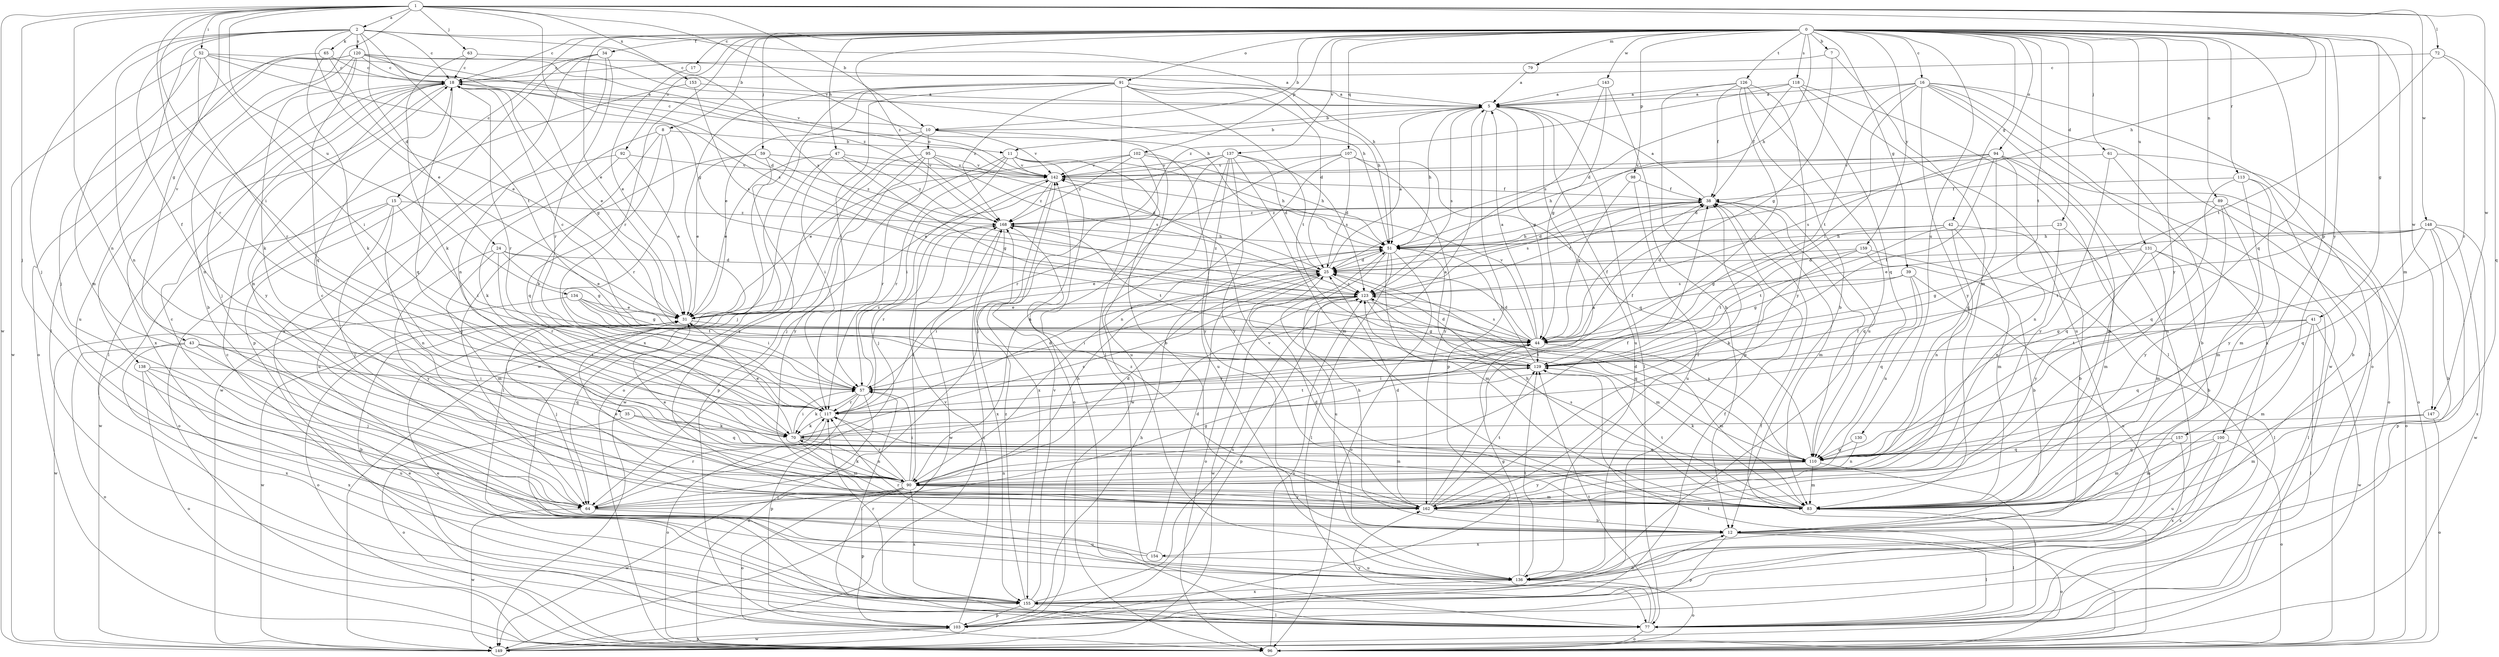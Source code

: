 strict digraph  {
0;
1;
2;
5;
7;
8;
10;
11;
12;
15;
16;
17;
18;
23;
24;
25;
31;
34;
35;
38;
39;
41;
42;
43;
44;
47;
51;
52;
57;
59;
61;
63;
64;
65;
70;
72;
77;
79;
83;
89;
90;
91;
92;
94;
95;
96;
98;
100;
102;
103;
107;
110;
113;
117;
118;
120;
123;
126;
129;
130;
131;
134;
136;
137;
138;
142;
143;
147;
148;
149;
153;
154;
155;
157;
159;
162;
168;
0 -> 7  [label=b];
0 -> 8  [label=b];
0 -> 10  [label=b];
0 -> 15  [label=c];
0 -> 16  [label=c];
0 -> 17  [label=c];
0 -> 18  [label=c];
0 -> 23  [label=d];
0 -> 31  [label=e];
0 -> 34  [label=f];
0 -> 39  [label=g];
0 -> 41  [label=g];
0 -> 42  [label=g];
0 -> 47  [label=h];
0 -> 51  [label=h];
0 -> 59  [label=j];
0 -> 61  [label=j];
0 -> 79  [label=m];
0 -> 83  [label=m];
0 -> 89  [label=n];
0 -> 91  [label=o];
0 -> 92  [label=o];
0 -> 94  [label=o];
0 -> 98  [label=p];
0 -> 100  [label=p];
0 -> 102  [label=p];
0 -> 107  [label=q];
0 -> 110  [label=q];
0 -> 113  [label=r];
0 -> 117  [label=r];
0 -> 118  [label=s];
0 -> 126  [label=t];
0 -> 129  [label=t];
0 -> 130  [label=u];
0 -> 131  [label=u];
0 -> 137  [label=v];
0 -> 143  [label=w];
0 -> 147  [label=w];
0 -> 157  [label=y];
0 -> 159  [label=y];
0 -> 162  [label=y];
0 -> 168  [label=z];
1 -> 2  [label=a];
1 -> 10  [label=b];
1 -> 43  [label=g];
1 -> 44  [label=g];
1 -> 51  [label=h];
1 -> 52  [label=i];
1 -> 57  [label=i];
1 -> 63  [label=j];
1 -> 64  [label=j];
1 -> 72  [label=l];
1 -> 90  [label=n];
1 -> 117  [label=r];
1 -> 134  [label=u];
1 -> 138  [label=v];
1 -> 142  [label=v];
1 -> 147  [label=w];
1 -> 148  [label=w];
1 -> 149  [label=w];
1 -> 153  [label=x];
2 -> 18  [label=c];
2 -> 24  [label=d];
2 -> 31  [label=e];
2 -> 35  [label=f];
2 -> 51  [label=h];
2 -> 64  [label=j];
2 -> 65  [label=k];
2 -> 77  [label=l];
2 -> 90  [label=n];
2 -> 120  [label=s];
2 -> 123  [label=s];
2 -> 129  [label=t];
5 -> 10  [label=b];
5 -> 11  [label=b];
5 -> 44  [label=g];
5 -> 51  [label=h];
5 -> 77  [label=l];
5 -> 103  [label=p];
5 -> 123  [label=s];
5 -> 136  [label=u];
7 -> 18  [label=c];
7 -> 44  [label=g];
7 -> 83  [label=m];
8 -> 11  [label=b];
8 -> 70  [label=k];
8 -> 110  [label=q];
8 -> 117  [label=r];
8 -> 149  [label=w];
10 -> 18  [label=c];
10 -> 64  [label=j];
10 -> 95  [label=o];
10 -> 96  [label=o];
10 -> 136  [label=u];
10 -> 142  [label=v];
11 -> 12  [label=b];
11 -> 51  [label=h];
11 -> 57  [label=i];
11 -> 64  [label=j];
11 -> 96  [label=o];
11 -> 117  [label=r];
11 -> 142  [label=v];
12 -> 25  [label=d];
12 -> 51  [label=h];
12 -> 77  [label=l];
12 -> 96  [label=o];
12 -> 103  [label=p];
12 -> 154  [label=x];
15 -> 57  [label=i];
15 -> 64  [label=j];
15 -> 90  [label=n];
15 -> 96  [label=o];
15 -> 149  [label=w];
15 -> 168  [label=z];
16 -> 5  [label=a];
16 -> 25  [label=d];
16 -> 57  [label=i];
16 -> 77  [label=l];
16 -> 96  [label=o];
16 -> 129  [label=t];
16 -> 136  [label=u];
16 -> 149  [label=w];
16 -> 155  [label=x];
16 -> 162  [label=y];
17 -> 31  [label=e];
18 -> 5  [label=a];
18 -> 12  [label=b];
18 -> 31  [label=e];
18 -> 44  [label=g];
18 -> 64  [label=j];
18 -> 77  [label=l];
18 -> 110  [label=q];
18 -> 117  [label=r];
18 -> 155  [label=x];
18 -> 162  [label=y];
23 -> 51  [label=h];
23 -> 83  [label=m];
23 -> 90  [label=n];
24 -> 25  [label=d];
24 -> 31  [label=e];
24 -> 44  [label=g];
24 -> 83  [label=m];
24 -> 117  [label=r];
24 -> 162  [label=y];
25 -> 5  [label=a];
25 -> 57  [label=i];
25 -> 96  [label=o];
25 -> 123  [label=s];
25 -> 168  [label=z];
31 -> 44  [label=g];
31 -> 64  [label=j];
31 -> 96  [label=o];
31 -> 123  [label=s];
31 -> 149  [label=w];
34 -> 18  [label=c];
34 -> 90  [label=n];
34 -> 103  [label=p];
34 -> 117  [label=r];
34 -> 155  [label=x];
35 -> 70  [label=k];
35 -> 96  [label=o];
35 -> 110  [label=q];
38 -> 5  [label=a];
38 -> 25  [label=d];
38 -> 83  [label=m];
38 -> 110  [label=q];
38 -> 123  [label=s];
38 -> 168  [label=z];
39 -> 44  [label=g];
39 -> 90  [label=n];
39 -> 110  [label=q];
39 -> 123  [label=s];
39 -> 136  [label=u];
41 -> 44  [label=g];
41 -> 77  [label=l];
41 -> 83  [label=m];
41 -> 110  [label=q];
41 -> 129  [label=t];
41 -> 149  [label=w];
42 -> 12  [label=b];
42 -> 44  [label=g];
42 -> 51  [label=h];
42 -> 83  [label=m];
42 -> 90  [label=n];
42 -> 129  [label=t];
43 -> 64  [label=j];
43 -> 96  [label=o];
43 -> 110  [label=q];
43 -> 129  [label=t];
43 -> 155  [label=x];
44 -> 5  [label=a];
44 -> 25  [label=d];
44 -> 38  [label=f];
44 -> 83  [label=m];
44 -> 117  [label=r];
44 -> 123  [label=s];
44 -> 129  [label=t];
44 -> 142  [label=v];
47 -> 31  [label=e];
47 -> 44  [label=g];
47 -> 57  [label=i];
47 -> 77  [label=l];
47 -> 142  [label=v];
47 -> 168  [label=z];
51 -> 25  [label=d];
51 -> 31  [label=e];
51 -> 77  [label=l];
51 -> 83  [label=m];
51 -> 96  [label=o];
51 -> 136  [label=u];
52 -> 18  [label=c];
52 -> 51  [label=h];
52 -> 57  [label=i];
52 -> 83  [label=m];
52 -> 117  [label=r];
52 -> 123  [label=s];
52 -> 149  [label=w];
57 -> 38  [label=f];
57 -> 70  [label=k];
57 -> 96  [label=o];
57 -> 103  [label=p];
57 -> 117  [label=r];
57 -> 168  [label=z];
59 -> 31  [label=e];
59 -> 64  [label=j];
59 -> 142  [label=v];
59 -> 162  [label=y];
59 -> 168  [label=z];
61 -> 12  [label=b];
61 -> 96  [label=o];
61 -> 142  [label=v];
61 -> 162  [label=y];
63 -> 5  [label=a];
63 -> 18  [label=c];
63 -> 70  [label=k];
64 -> 44  [label=g];
64 -> 51  [label=h];
64 -> 117  [label=r];
64 -> 136  [label=u];
64 -> 149  [label=w];
65 -> 18  [label=c];
65 -> 31  [label=e];
65 -> 70  [label=k];
65 -> 136  [label=u];
70 -> 5  [label=a];
70 -> 31  [label=e];
70 -> 57  [label=i];
70 -> 83  [label=m];
70 -> 90  [label=n];
70 -> 110  [label=q];
70 -> 123  [label=s];
72 -> 18  [label=c];
72 -> 110  [label=q];
72 -> 117  [label=r];
72 -> 129  [label=t];
77 -> 18  [label=c];
77 -> 31  [label=e];
77 -> 57  [label=i];
77 -> 96  [label=o];
77 -> 129  [label=t];
77 -> 142  [label=v];
77 -> 162  [label=y];
79 -> 5  [label=a];
83 -> 51  [label=h];
83 -> 77  [label=l];
83 -> 123  [label=s];
83 -> 129  [label=t];
83 -> 142  [label=v];
89 -> 83  [label=m];
89 -> 96  [label=o];
89 -> 110  [label=q];
89 -> 162  [label=y];
89 -> 168  [label=z];
90 -> 25  [label=d];
90 -> 31  [label=e];
90 -> 38  [label=f];
90 -> 57  [label=i];
90 -> 64  [label=j];
90 -> 70  [label=k];
90 -> 83  [label=m];
90 -> 96  [label=o];
90 -> 103  [label=p];
90 -> 117  [label=r];
90 -> 149  [label=w];
90 -> 155  [label=x];
90 -> 162  [label=y];
90 -> 168  [label=z];
91 -> 5  [label=a];
91 -> 25  [label=d];
91 -> 31  [label=e];
91 -> 51  [label=h];
91 -> 57  [label=i];
91 -> 77  [label=l];
91 -> 129  [label=t];
91 -> 149  [label=w];
91 -> 155  [label=x];
91 -> 168  [label=z];
92 -> 31  [label=e];
92 -> 70  [label=k];
92 -> 136  [label=u];
92 -> 142  [label=v];
94 -> 25  [label=d];
94 -> 51  [label=h];
94 -> 83  [label=m];
94 -> 90  [label=n];
94 -> 96  [label=o];
94 -> 110  [label=q];
94 -> 123  [label=s];
94 -> 129  [label=t];
94 -> 142  [label=v];
95 -> 25  [label=d];
95 -> 103  [label=p];
95 -> 117  [label=r];
95 -> 123  [label=s];
95 -> 142  [label=v];
95 -> 149  [label=w];
95 -> 162  [label=y];
96 -> 38  [label=f];
96 -> 123  [label=s];
96 -> 129  [label=t];
98 -> 38  [label=f];
98 -> 44  [label=g];
98 -> 136  [label=u];
100 -> 83  [label=m];
100 -> 96  [label=o];
100 -> 110  [label=q];
100 -> 136  [label=u];
100 -> 155  [label=x];
102 -> 31  [label=e];
102 -> 51  [label=h];
102 -> 64  [label=j];
102 -> 142  [label=v];
102 -> 162  [label=y];
102 -> 168  [label=z];
103 -> 31  [label=e];
103 -> 38  [label=f];
103 -> 51  [label=h];
103 -> 142  [label=v];
103 -> 149  [label=w];
107 -> 25  [label=d];
107 -> 90  [label=n];
107 -> 110  [label=q];
107 -> 117  [label=r];
107 -> 142  [label=v];
107 -> 162  [label=y];
110 -> 25  [label=d];
110 -> 38  [label=f];
110 -> 77  [label=l];
110 -> 83  [label=m];
110 -> 90  [label=n];
110 -> 123  [label=s];
110 -> 162  [label=y];
113 -> 12  [label=b];
113 -> 38  [label=f];
113 -> 83  [label=m];
113 -> 110  [label=q];
113 -> 162  [label=y];
117 -> 25  [label=d];
117 -> 70  [label=k];
117 -> 83  [label=m];
117 -> 96  [label=o];
117 -> 129  [label=t];
118 -> 5  [label=a];
118 -> 38  [label=f];
118 -> 77  [label=l];
118 -> 110  [label=q];
118 -> 136  [label=u];
118 -> 168  [label=z];
120 -> 18  [label=c];
120 -> 25  [label=d];
120 -> 51  [label=h];
120 -> 64  [label=j];
120 -> 70  [label=k];
120 -> 90  [label=n];
120 -> 96  [label=o];
120 -> 110  [label=q];
120 -> 142  [label=v];
120 -> 168  [label=z];
123 -> 31  [label=e];
123 -> 38  [label=f];
123 -> 57  [label=i];
123 -> 83  [label=m];
123 -> 103  [label=p];
123 -> 110  [label=q];
123 -> 149  [label=w];
126 -> 5  [label=a];
126 -> 12  [label=b];
126 -> 38  [label=f];
126 -> 57  [label=i];
126 -> 103  [label=p];
126 -> 136  [label=u];
126 -> 162  [label=y];
129 -> 18  [label=c];
129 -> 25  [label=d];
129 -> 51  [label=h];
129 -> 57  [label=i];
130 -> 90  [label=n];
130 -> 110  [label=q];
131 -> 12  [label=b];
131 -> 25  [label=d];
131 -> 44  [label=g];
131 -> 77  [label=l];
131 -> 83  [label=m];
131 -> 162  [label=y];
134 -> 31  [label=e];
134 -> 44  [label=g];
134 -> 57  [label=i];
134 -> 129  [label=t];
134 -> 149  [label=w];
136 -> 44  [label=g];
136 -> 96  [label=o];
136 -> 129  [label=t];
136 -> 155  [label=x];
137 -> 25  [label=d];
137 -> 31  [label=e];
137 -> 83  [label=m];
137 -> 90  [label=n];
137 -> 123  [label=s];
137 -> 136  [label=u];
137 -> 142  [label=v];
137 -> 149  [label=w];
137 -> 162  [label=y];
138 -> 12  [label=b];
138 -> 57  [label=i];
138 -> 96  [label=o];
138 -> 136  [label=u];
138 -> 155  [label=x];
142 -> 38  [label=f];
142 -> 64  [label=j];
142 -> 155  [label=x];
142 -> 168  [label=z];
143 -> 5  [label=a];
143 -> 12  [label=b];
143 -> 44  [label=g];
143 -> 123  [label=s];
147 -> 70  [label=k];
147 -> 83  [label=m];
147 -> 96  [label=o];
148 -> 12  [label=b];
148 -> 31  [label=e];
148 -> 51  [label=h];
148 -> 103  [label=p];
148 -> 110  [label=q];
148 -> 129  [label=t];
148 -> 149  [label=w];
148 -> 155  [label=x];
149 -> 103  [label=p];
149 -> 168  [label=z];
153 -> 5  [label=a];
153 -> 90  [label=n];
153 -> 123  [label=s];
154 -> 18  [label=c];
154 -> 25  [label=d];
154 -> 117  [label=r];
154 -> 136  [label=u];
155 -> 12  [label=b];
155 -> 77  [label=l];
155 -> 103  [label=p];
155 -> 117  [label=r];
155 -> 123  [label=s];
155 -> 142  [label=v];
155 -> 168  [label=z];
157 -> 83  [label=m];
157 -> 110  [label=q];
157 -> 155  [label=x];
159 -> 12  [label=b];
159 -> 25  [label=d];
159 -> 70  [label=k];
159 -> 77  [label=l];
159 -> 129  [label=t];
162 -> 5  [label=a];
162 -> 12  [label=b];
162 -> 18  [label=c];
162 -> 25  [label=d];
162 -> 31  [label=e];
162 -> 38  [label=f];
162 -> 129  [label=t];
162 -> 168  [label=z];
168 -> 51  [label=h];
168 -> 117  [label=r];
168 -> 129  [label=t];
168 -> 149  [label=w];
168 -> 155  [label=x];
}
